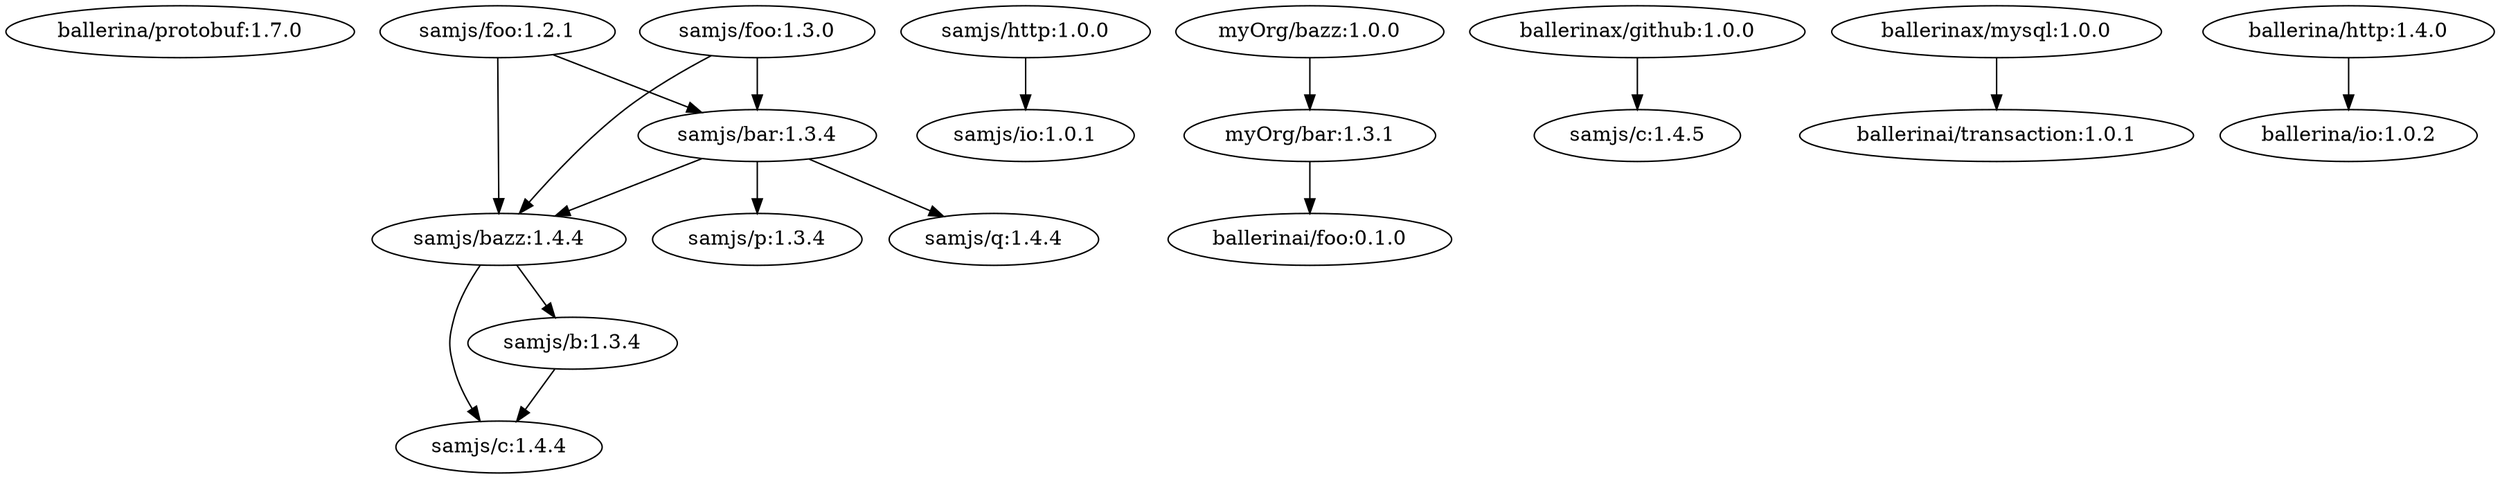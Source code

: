 digraph central {
    subgraph "ballerina/protobuf:0.6.0" {
    }
    subgraph "ballerina/protobuf:0.7.0" {
    }
    subgraph "ballerina/protobuf.types.timestamp:1.0.0" {
    }

    subgraph "ballerina/protobuf:1.6.0" {
    }
    subgraph "ballerina/protobuf:1.7.0" {
        "ballerina/protobuf:1.7.0" [other_modules = "protobuf.types.duration"]
    }

    subgraph "ballerina/io:2.0.0-alpha.1" {
    }
    subgraph "ballerina/io:1.3.0-beta.1" {
    }
    subgraph "ballerina/io:1.1.0" {
    }
    subgraph "ballerina/io:1.0.2" {
    }

    subgraph "samjs/foo:1.3.0" {
        "samjs/foo:1.3.0" -> "samjs/bar:1.3.4"
        "samjs/foo:1.3.0" -> "samjs/bazz:1.4.4"
    }

    subgraph "samjs/io:1.1.0" {
    }
    subgraph "samjs/io:1.0.2" {
    }
    subgraph "samjs/io:1.0.1" {
    }

    subgraph "samjs/http:1.0.0" {
        "samjs/http:1.0.0" -> "samjs/io:1.0.1"
    }

    subgraph "samjs/foo:1.2.1" {
        "samjs/foo:1.2.1" -> "samjs/bar:1.3.4"
        "samjs/foo:1.2.1" -> "samjs/bazz:1.4.4"
    }

    subgraph "samjs/bazz:1.4.4" {
        "samjs/bazz:1.4.4" -> "samjs/b:1.3.4"
        "samjs/bazz:1.4.4" -> "samjs/c:1.4.4"
    }

    subgraph "samjs/bar:1.3.4" {
        "samjs/bar:1.3.4" -> "samjs/bazz:1.4.4"
        "samjs/bar:1.3.4" -> "samjs/p:1.3.4"
        "samjs/bar:1.3.4" -> "samjs/q:1.4.4"
    }

    subgraph "samjs/b:1.3.4" {
        "samjs/b:1.3.4" -> "samjs/c:1.4.4"
    }

    subgraph "samjs/p:1.3.4" {
    }

    subgraph "samjs/q:1.4.4" {
    }

    subgraph "samjs/c:1.4.4" {
    }

    subgraph "samjs/c:1.4.5" {
    }

    subgraph "myOrg/bazz:1.0.0" {
        "myOrg/bazz:1.0.0" -> "myOrg/bar:1.3.1"
    }

    subgraph "myOrg/bar:1.3.1" {
        "myOrg/bar:1.3.1" -> "ballerinai/foo:0.1.0"
    }

    subgraph "ballerinax/github:1.0.0" {
        "ballerinax/github:1.0.0" -> "samjs/c:1.4.5"
    }

    subgraph "ballerinax/mysql:1.0.0" {
    "ballerinax/mysql:1.0.0" -> "ballerinai/transaction:1.0.1"
    }

    subgraph "ballerinai/transaction:1.0.1" {
    // this is added to avoid the exception thrown from the test framework
    }

    subgraph "ballerinai/foo:0.1.0" {
    // this is added to avoid the exception thrown from the test framework
    }

    subgraph "ballerina/auth:2.1.0-alpha.1" {
    }

    subgraph "ballerina/auth:2.1.0-beta.1" {
    }

    subgraph "ballerina/http:1.4.0" {
        "ballerina/http:1.4.0" -> "ballerina/io:1.0.2"
    }

    subgraph "samjs/qux.foo:1.0.2" {
    }

    subgraph "samjs/qux.foo:1.0.5" {
    }
}

